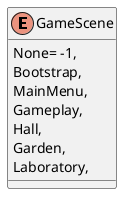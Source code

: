 @startuml
enum GameScene {
    None= -1,
    Bootstrap,
    MainMenu,
    Gameplay,
    Hall,
    Garden,
    Laboratory,
}
@enduml
